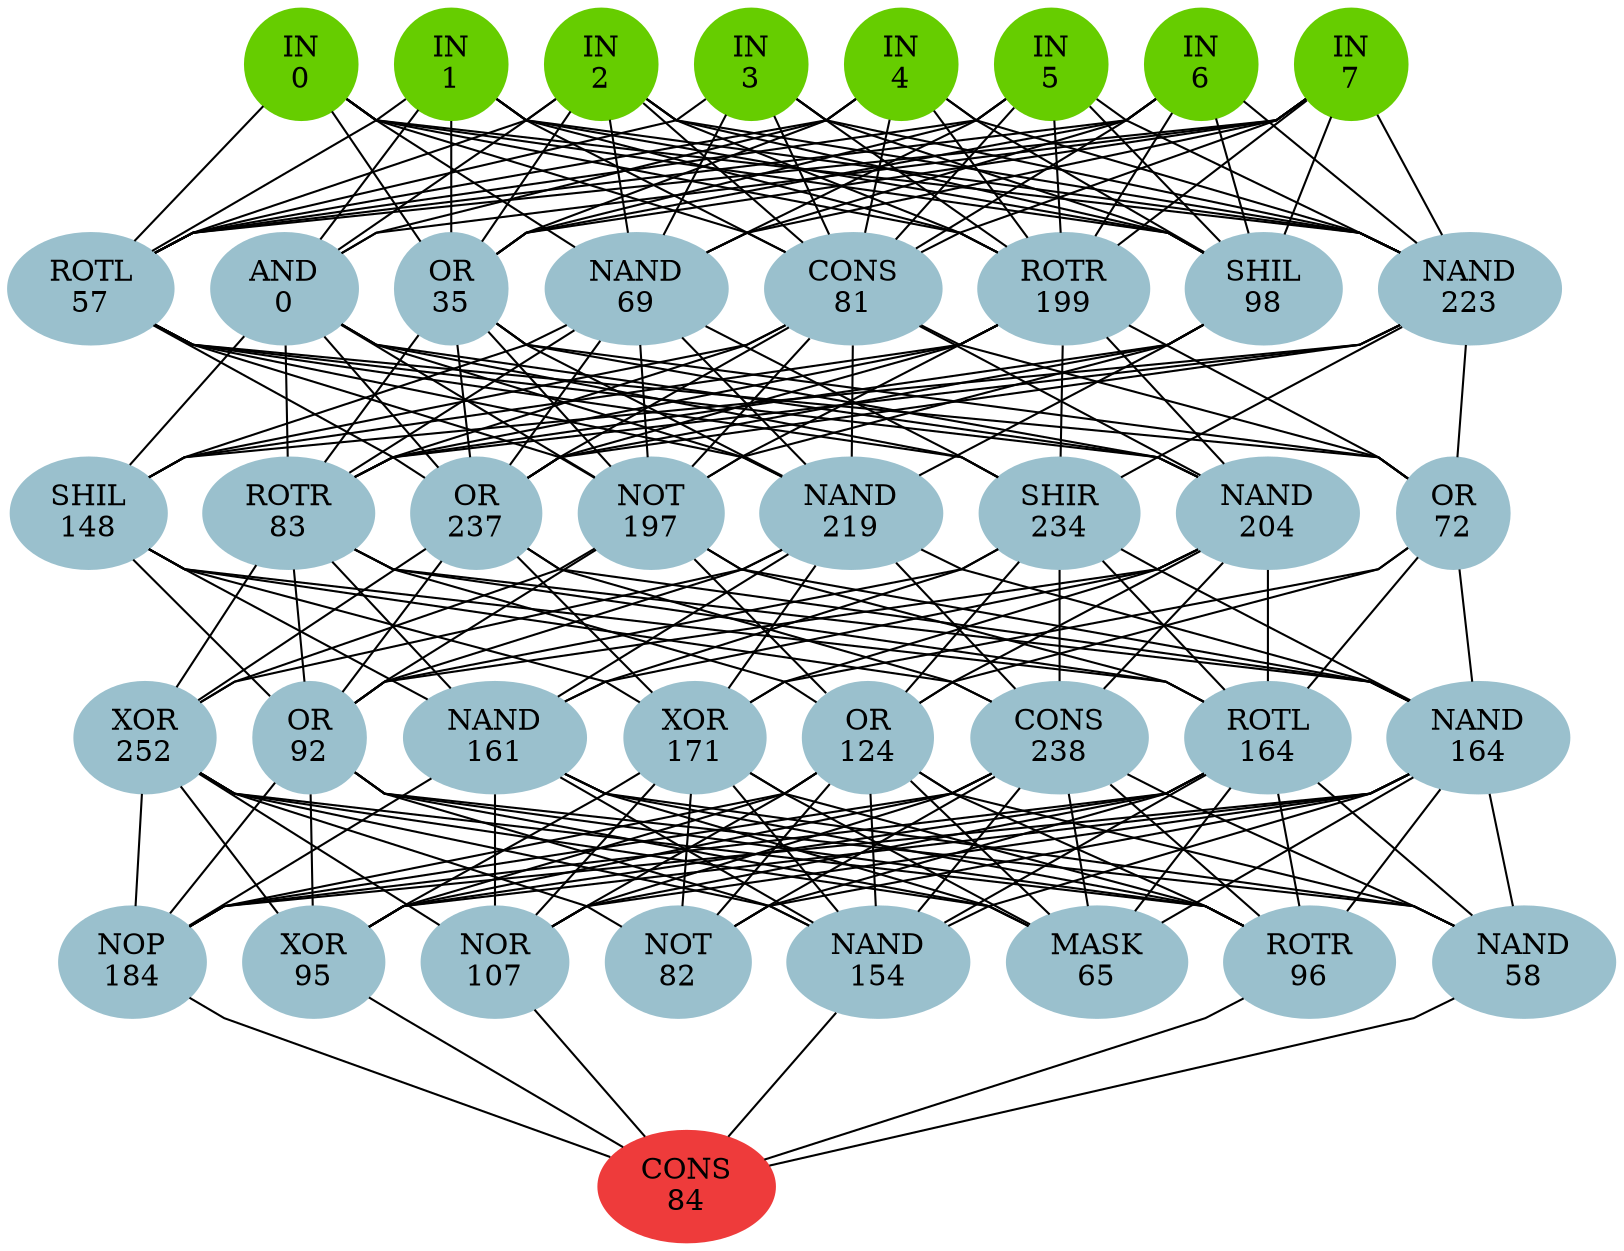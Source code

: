 graph EACircuit {
rankdir=BT;
ranksep=0.75;
ordering=out;
splines=polyline;
node [style=filled, color=lightblue2];

{ rank=same;
node [color=chartreuse3];
"-1_0"[label="IN\n0"];
node [color=chartreuse3];
"-1_1"[label="IN\n1"];
node [color=chartreuse3];
"-1_2"[label="IN\n2"];
node [color=chartreuse3];
"-1_3"[label="IN\n3"];
node [color=chartreuse3];
"-1_4"[label="IN\n4"];
node [color=chartreuse3];
"-1_5"[label="IN\n5"];
node [color=chartreuse3];
"-1_6"[label="IN\n6"];
node [color=chartreuse3];
"-1_7"[label="IN\n7"];
}
{ rank=same;
node [color=lightblue3];
"0_0"[label="ROTL\n57"];
node [color=lightblue3];
"0_1"[label="AND\n0"];
node [color=lightblue3];
"0_2"[label="OR\n35"];
node [color=lightblue3];
"0_3"[label="NAND\n69"];
node [color=lightblue3];
"0_4"[label="CONS\n81"];
node [color=lightblue3];
"0_5"[label="ROTR\n199"];
node [color=lightblue3];
"0_6"[label="SHIL\n98"];
node [color=lightblue3];
"0_7"[label="NAND\n223"];
}
{ rank=same;
node [color=lightblue3];
"1_0"[label="SHIL\n148"];
node [color=lightblue3];
"1_1"[label="ROTR\n83"];
node [color=lightblue3];
"1_2"[label="OR\n237"];
node [color=lightblue3];
"1_3"[label="NOT\n197"];
node [color=lightblue3];
"1_4"[label="NAND\n219"];
node [color=lightblue3];
"1_5"[label="SHIR\n234"];
node [color=lightblue3];
"1_6"[label="NAND\n204"];
node [color=lightblue3];
"1_7"[label="OR\n72"];
}
{ rank=same;
node [color=lightblue3];
"2_0"[label="XOR\n252"];
node [color=lightblue3];
"2_1"[label="OR\n92"];
node [color=lightblue3];
"2_2"[label="NAND\n161"];
node [color=lightblue3];
"2_3"[label="XOR\n171"];
node [color=lightblue3];
"2_4"[label="OR\n124"];
node [color=lightblue3];
"2_5"[label="CONS\n238"];
node [color=lightblue3];
"2_6"[label="ROTL\n164"];
node [color=lightblue3];
"2_7"[label="NAND\n164"];
}
{ rank=same;
node [color=lightblue3];
"3_0"[label="NOP\n184"];
node [color=lightblue3];
"3_1"[label="XOR\n95"];
node [color=lightblue3];
"3_2"[label="NOR\n107"];
node [color=lightblue3];
"3_3"[label="NOT\n82"];
node [color=lightblue3];
"3_4"[label="NAND\n154"];
node [color=lightblue3];
"3_5"[label="MASK\n65"];
node [color=lightblue3];
"3_6"[label="ROTR\n96"];
node [color=lightblue3];
"3_7"[label="NAND\n58"];
}
{ rank=same;
node [color=brown2];
"4_0"[label="CONS\n84"];
}
edge[style=invis];
"-1_0" -- "-1_1" -- "-1_2" -- "-1_3" -- "-1_4" -- "-1_5" -- "-1_6" -- "-1_7";
"0_0" -- "0_1" -- "0_2" -- "0_3" -- "0_4" -- "0_5" -- "0_6" -- "0_7";
"1_0" -- "1_1" -- "1_2" -- "1_3" -- "1_4" -- "1_5" -- "1_6" -- "1_7";
"2_0" -- "2_1" -- "2_2" -- "2_3" -- "2_4" -- "2_5" -- "2_6" -- "2_7";
"3_0" -- "3_1" -- "3_2" -- "3_3" -- "3_4" -- "3_5" -- "3_6" -- "3_7";
"4_0" -- "4_0";
edge[style=solid];
"0_0" -- "-1_0";
"0_0" -- "-1_1";
"0_0" -- "-1_2";
"0_0" -- "-1_3";
"0_0" -- "-1_4";
"0_0" -- "-1_5";
"0_0" -- "-1_6";
"0_0" -- "-1_7";
"0_1" -- "-1_1";
"0_1" -- "-1_2";
"0_1" -- "-1_4";
"0_1" -- "-1_7";
"0_2" -- "-1_0";
"0_2" -- "-1_1";
"0_2" -- "-1_2";
"0_2" -- "-1_4";
"0_2" -- "-1_5";
"0_2" -- "-1_6";
"0_2" -- "-1_7";
"0_3" -- "-1_0";
"0_3" -- "-1_2";
"0_3" -- "-1_3";
"0_3" -- "-1_5";
"0_3" -- "-1_6";
"0_3" -- "-1_7";
"0_4" -- "-1_0";
"0_4" -- "-1_1";
"0_4" -- "-1_2";
"0_4" -- "-1_3";
"0_4" -- "-1_4";
"0_4" -- "-1_5";
"0_4" -- "-1_6";
"0_4" -- "-1_7";
"0_5" -- "-1_0";
"0_5" -- "-1_1";
"0_5" -- "-1_2";
"0_5" -- "-1_3";
"0_5" -- "-1_4";
"0_5" -- "-1_5";
"0_5" -- "-1_6";
"0_5" -- "-1_7";
"0_6" -- "-1_0";
"0_6" -- "-1_1";
"0_6" -- "-1_2";
"0_6" -- "-1_3";
"0_6" -- "-1_4";
"0_6" -- "-1_5";
"0_6" -- "-1_6";
"0_6" -- "-1_7";
"0_7" -- "-1_0";
"0_7" -- "-1_1";
"0_7" -- "-1_2";
"0_7" -- "-1_3";
"0_7" -- "-1_4";
"0_7" -- "-1_5";
"0_7" -- "-1_6";
"0_7" -- "-1_7";
"1_0" -- "0_1";
"1_0" -- "0_3";
"1_0" -- "0_4";
"1_0" -- "0_5";
"1_0" -- "0_7";
"1_1" -- "0_1";
"1_1" -- "0_2";
"1_1" -- "0_3";
"1_1" -- "0_4";
"1_1" -- "0_5";
"1_1" -- "0_6";
"1_1" -- "0_7";
"1_2" -- "0_0";
"1_2" -- "0_1";
"1_2" -- "0_2";
"1_2" -- "0_3";
"1_2" -- "0_4";
"1_2" -- "0_5";
"1_2" -- "0_6";
"1_2" -- "0_7";
"1_3" -- "0_0";
"1_3" -- "0_1";
"1_3" -- "0_2";
"1_3" -- "0_3";
"1_3" -- "0_4";
"1_3" -- "0_5";
"1_3" -- "0_6";
"1_4" -- "0_0";
"1_4" -- "0_1";
"1_4" -- "0_2";
"1_4" -- "0_3";
"1_4" -- "0_4";
"1_4" -- "0_6";
"1_5" -- "0_0";
"1_5" -- "0_1";
"1_5" -- "0_3";
"1_5" -- "0_5";
"1_5" -- "0_7";
"1_6" -- "0_0";
"1_6" -- "0_1";
"1_6" -- "0_2";
"1_6" -- "0_4";
"1_6" -- "0_5";
"1_7" -- "0_0";
"1_7" -- "0_2";
"1_7" -- "0_4";
"1_7" -- "0_5";
"1_7" -- "0_7";
"2_0" -- "1_1";
"2_0" -- "1_2";
"2_0" -- "1_3";
"2_0" -- "1_4";
"2_1" -- "1_0";
"2_1" -- "1_1";
"2_1" -- "1_2";
"2_1" -- "1_3";
"2_1" -- "1_4";
"2_1" -- "1_5";
"2_1" -- "1_6";
"2_2" -- "1_0";
"2_2" -- "1_1";
"2_2" -- "1_4";
"2_2" -- "1_5";
"2_2" -- "1_6";
"2_3" -- "1_0";
"2_3" -- "1_2";
"2_3" -- "1_4";
"2_3" -- "1_6";
"2_3" -- "1_7";
"2_4" -- "1_1";
"2_4" -- "1_3";
"2_4" -- "1_5";
"2_4" -- "1_6";
"2_4" -- "1_7";
"2_5" -- "1_0";
"2_5" -- "1_2";
"2_5" -- "1_4";
"2_5" -- "1_5";
"2_5" -- "1_6";
"2_6" -- "1_0";
"2_6" -- "1_1";
"2_6" -- "1_3";
"2_6" -- "1_5";
"2_6" -- "1_6";
"2_6" -- "1_7";
"2_7" -- "1_1";
"2_7" -- "1_2";
"2_7" -- "1_3";
"2_7" -- "1_4";
"2_7" -- "1_5";
"2_7" -- "1_7";
"3_0" -- "2_0";
"3_0" -- "2_1";
"3_0" -- "2_2";
"3_0" -- "2_4";
"3_0" -- "2_5";
"3_0" -- "2_6";
"3_0" -- "2_7";
"3_1" -- "2_0";
"3_1" -- "2_1";
"3_1" -- "2_3";
"3_1" -- "2_4";
"3_1" -- "2_5";
"3_1" -- "2_6";
"3_1" -- "2_7";
"3_2" -- "2_0";
"3_2" -- "2_2";
"3_2" -- "2_3";
"3_2" -- "2_4";
"3_2" -- "2_5";
"3_2" -- "2_6";
"3_2" -- "2_7";
"3_3" -- "2_0";
"3_3" -- "2_3";
"3_3" -- "2_4";
"3_3" -- "2_5";
"3_3" -- "2_6";
"3_3" -- "2_7";
"3_4" -- "2_0";
"3_4" -- "2_1";
"3_4" -- "2_2";
"3_4" -- "2_3";
"3_4" -- "2_4";
"3_4" -- "2_5";
"3_4" -- "2_6";
"3_4" -- "2_7";
"3_5" -- "2_0";
"3_5" -- "2_1";
"3_5" -- "2_2";
"3_5" -- "2_3";
"3_5" -- "2_4";
"3_5" -- "2_5";
"3_5" -- "2_6";
"3_5" -- "2_7";
"3_6" -- "2_0";
"3_6" -- "2_1";
"3_6" -- "2_2";
"3_6" -- "2_3";
"3_6" -- "2_4";
"3_6" -- "2_5";
"3_6" -- "2_6";
"3_6" -- "2_7";
"3_7" -- "2_1";
"3_7" -- "2_2";
"3_7" -- "2_4";
"3_7" -- "2_5";
"3_7" -- "2_6";
"3_7" -- "2_7";
"4_0" -- "3_0";
"4_0" -- "3_1";
"4_0" -- "3_2";
"4_0" -- "3_4";
"4_0" -- "3_6";
"4_0" -- "3_7";
}